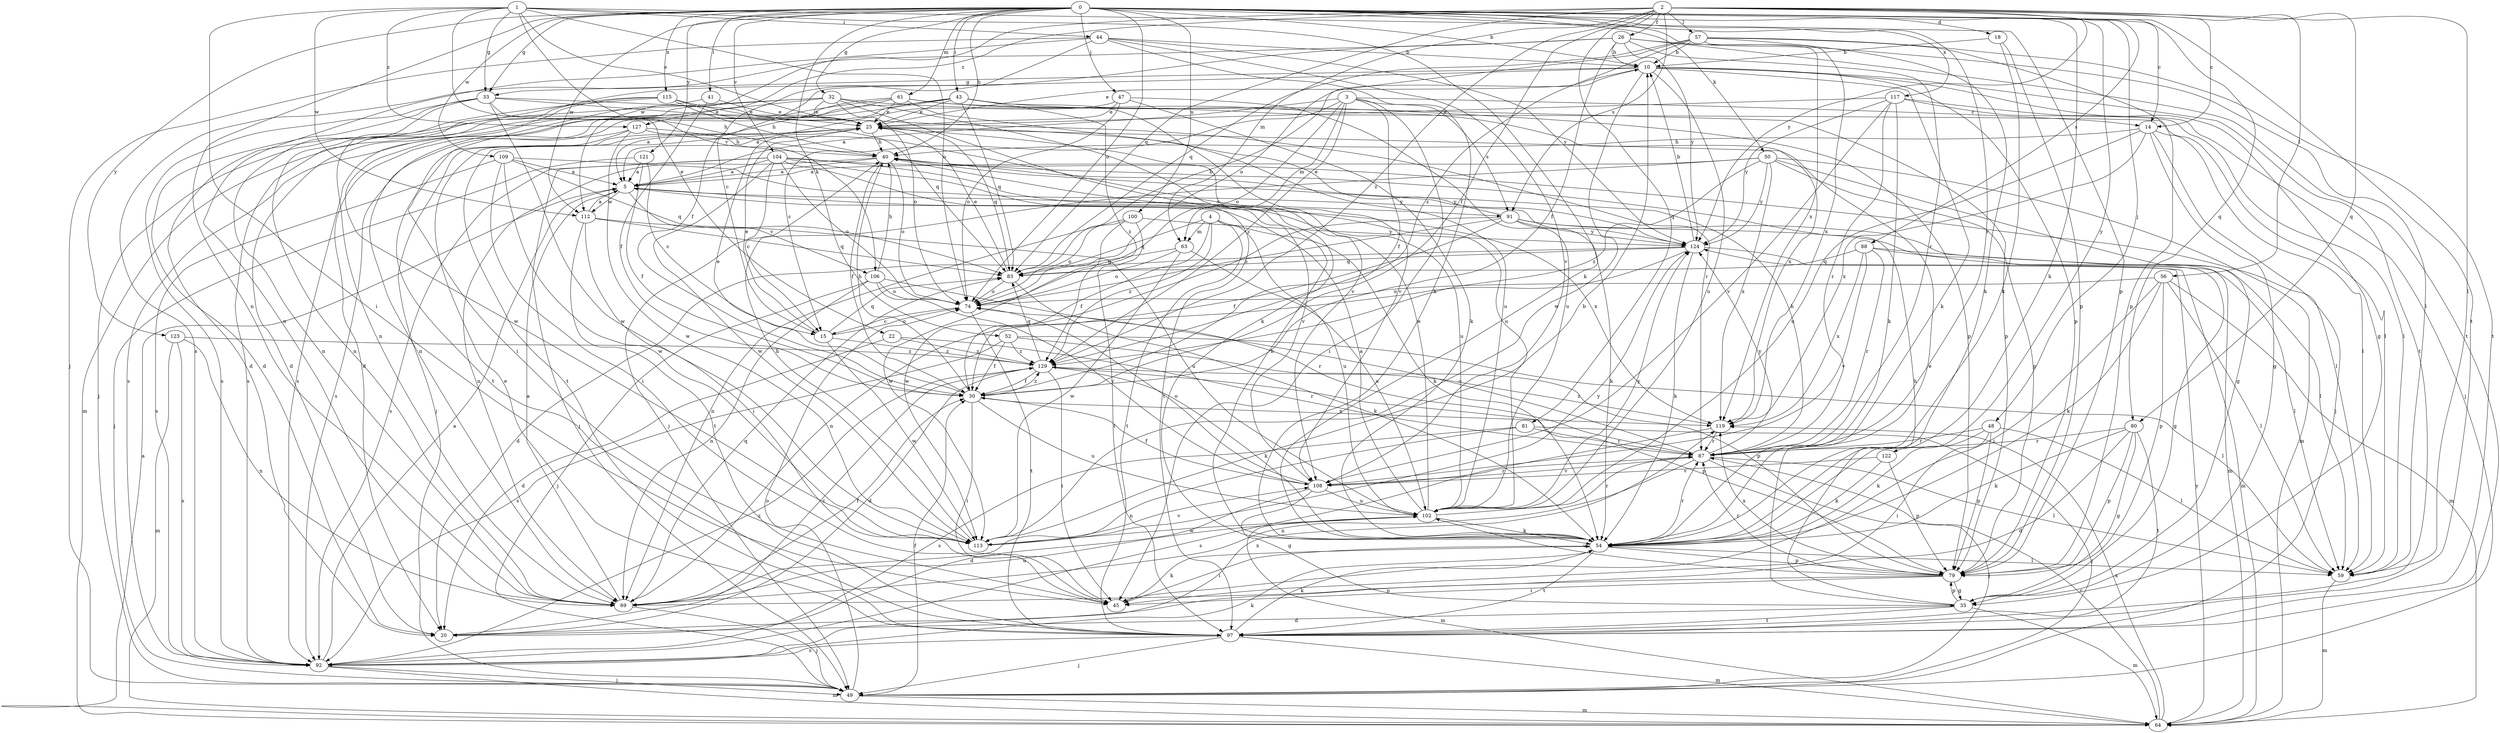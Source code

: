 strict digraph  {
0;
1;
2;
3;
4;
5;
10;
14;
15;
18;
20;
22;
25;
26;
30;
32;
33;
35;
40;
41;
43;
44;
45;
47;
48;
49;
50;
52;
54;
56;
57;
59;
61;
63;
64;
69;
74;
79;
80;
81;
83;
87;
88;
91;
92;
97;
100;
102;
104;
106;
108;
109;
112;
113;
115;
117;
119;
121;
122;
123;
124;
127;
129;
0 -> 10  [label=b];
0 -> 14  [label=c];
0 -> 18  [label=d];
0 -> 32  [label=g];
0 -> 33  [label=g];
0 -> 40  [label=h];
0 -> 41  [label=i];
0 -> 43  [label=i];
0 -> 47  [label=j];
0 -> 48  [label=j];
0 -> 50  [label=k];
0 -> 52  [label=k];
0 -> 54  [label=k];
0 -> 61  [label=m];
0 -> 69  [label=n];
0 -> 74  [label=o];
0 -> 80  [label=q];
0 -> 87  [label=r];
0 -> 97  [label=t];
0 -> 100  [label=u];
0 -> 104  [label=v];
0 -> 109  [label=w];
0 -> 112  [label=w];
0 -> 115  [label=x];
0 -> 117  [label=x];
0 -> 119  [label=x];
0 -> 121  [label=y];
0 -> 122  [label=y];
0 -> 123  [label=y];
1 -> 22  [label=e];
1 -> 25  [label=e];
1 -> 33  [label=g];
1 -> 44  [label=i];
1 -> 45  [label=i];
1 -> 54  [label=k];
1 -> 74  [label=o];
1 -> 79  [label=p];
1 -> 106  [label=v];
1 -> 112  [label=w];
1 -> 127  [label=z];
2 -> 14  [label=c];
2 -> 26  [label=f];
2 -> 30  [label=f];
2 -> 56  [label=l];
2 -> 57  [label=l];
2 -> 59  [label=l];
2 -> 63  [label=m];
2 -> 80  [label=q];
2 -> 81  [label=q];
2 -> 83  [label=q];
2 -> 88  [label=s];
2 -> 91  [label=s];
2 -> 112  [label=w];
2 -> 124  [label=y];
2 -> 127  [label=z];
2 -> 129  [label=z];
3 -> 5  [label=a];
3 -> 14  [label=c];
3 -> 15  [label=c];
3 -> 30  [label=f];
3 -> 45  [label=i];
3 -> 63  [label=m];
3 -> 74  [label=o];
3 -> 91  [label=s];
3 -> 129  [label=z];
4 -> 30  [label=f];
4 -> 54  [label=k];
4 -> 63  [label=m];
4 -> 83  [label=q];
4 -> 97  [label=t];
4 -> 102  [label=u];
4 -> 129  [label=z];
5 -> 91  [label=s];
5 -> 106  [label=v];
5 -> 112  [label=w];
5 -> 119  [label=x];
10 -> 25  [label=e];
10 -> 33  [label=g];
10 -> 35  [label=g];
10 -> 54  [label=k];
10 -> 69  [label=n];
10 -> 79  [label=p];
10 -> 97  [label=t];
10 -> 102  [label=u];
10 -> 113  [label=w];
14 -> 35  [label=g];
14 -> 40  [label=h];
14 -> 49  [label=j];
14 -> 59  [label=l];
14 -> 102  [label=u];
14 -> 119  [label=x];
15 -> 25  [label=e];
15 -> 74  [label=o];
15 -> 83  [label=q];
15 -> 113  [label=w];
15 -> 129  [label=z];
18 -> 10  [label=b];
18 -> 54  [label=k];
18 -> 79  [label=p];
20 -> 129  [label=z];
22 -> 20  [label=d];
22 -> 87  [label=r];
22 -> 129  [label=z];
25 -> 40  [label=h];
25 -> 49  [label=j];
25 -> 83  [label=q];
25 -> 97  [label=t];
26 -> 10  [label=b];
26 -> 15  [label=c];
26 -> 30  [label=f];
26 -> 59  [label=l];
26 -> 87  [label=r];
26 -> 92  [label=s];
26 -> 97  [label=t];
26 -> 124  [label=y];
30 -> 25  [label=e];
30 -> 40  [label=h];
30 -> 45  [label=i];
30 -> 102  [label=u];
30 -> 119  [label=x];
30 -> 129  [label=z];
32 -> 20  [label=d];
32 -> 25  [label=e];
32 -> 49  [label=j];
32 -> 54  [label=k];
32 -> 59  [label=l];
32 -> 74  [label=o];
32 -> 92  [label=s];
32 -> 108  [label=v];
33 -> 20  [label=d];
33 -> 25  [label=e];
33 -> 40  [label=h];
33 -> 69  [label=n];
33 -> 87  [label=r];
33 -> 92  [label=s];
33 -> 113  [label=w];
35 -> 20  [label=d];
35 -> 25  [label=e];
35 -> 40  [label=h];
35 -> 64  [label=m];
35 -> 79  [label=p];
35 -> 97  [label=t];
40 -> 5  [label=a];
40 -> 30  [label=f];
40 -> 69  [label=n];
40 -> 74  [label=o];
40 -> 124  [label=y];
41 -> 25  [label=e];
41 -> 30  [label=f];
41 -> 45  [label=i];
43 -> 20  [label=d];
43 -> 25  [label=e];
43 -> 69  [label=n];
43 -> 79  [label=p];
43 -> 83  [label=q];
43 -> 92  [label=s];
43 -> 108  [label=v];
43 -> 129  [label=z];
44 -> 10  [label=b];
44 -> 30  [label=f];
44 -> 49  [label=j];
44 -> 54  [label=k];
44 -> 69  [label=n];
44 -> 108  [label=v];
44 -> 124  [label=y];
45 -> 54  [label=k];
47 -> 5  [label=a];
47 -> 25  [label=e];
47 -> 54  [label=k];
47 -> 74  [label=o];
47 -> 102  [label=u];
48 -> 45  [label=i];
48 -> 54  [label=k];
48 -> 59  [label=l];
48 -> 79  [label=p];
48 -> 87  [label=r];
49 -> 30  [label=f];
49 -> 64  [label=m];
49 -> 74  [label=o];
50 -> 5  [label=a];
50 -> 35  [label=g];
50 -> 49  [label=j];
50 -> 64  [label=m];
50 -> 79  [label=p];
50 -> 119  [label=x];
50 -> 124  [label=y];
50 -> 129  [label=z];
52 -> 30  [label=f];
52 -> 59  [label=l];
52 -> 79  [label=p];
52 -> 92  [label=s];
52 -> 129  [label=z];
54 -> 40  [label=h];
54 -> 45  [label=i];
54 -> 59  [label=l];
54 -> 79  [label=p];
54 -> 87  [label=r];
54 -> 97  [label=t];
56 -> 45  [label=i];
56 -> 54  [label=k];
56 -> 59  [label=l];
56 -> 64  [label=m];
56 -> 74  [label=o];
56 -> 79  [label=p];
57 -> 10  [label=b];
57 -> 54  [label=k];
57 -> 74  [label=o];
57 -> 79  [label=p];
57 -> 83  [label=q];
57 -> 97  [label=t];
57 -> 119  [label=x];
57 -> 129  [label=z];
59 -> 64  [label=m];
61 -> 5  [label=a];
61 -> 25  [label=e];
61 -> 64  [label=m];
61 -> 79  [label=p];
61 -> 92  [label=s];
61 -> 102  [label=u];
61 -> 119  [label=x];
63 -> 74  [label=o];
63 -> 83  [label=q];
63 -> 102  [label=u];
63 -> 113  [label=w];
64 -> 5  [label=a];
64 -> 87  [label=r];
64 -> 119  [label=x];
64 -> 124  [label=y];
69 -> 5  [label=a];
69 -> 30  [label=f];
69 -> 49  [label=j];
69 -> 83  [label=q];
69 -> 102  [label=u];
74 -> 15  [label=c];
74 -> 97  [label=t];
79 -> 35  [label=g];
79 -> 45  [label=i];
79 -> 69  [label=n];
79 -> 87  [label=r];
79 -> 102  [label=u];
79 -> 119  [label=x];
80 -> 20  [label=d];
80 -> 35  [label=g];
80 -> 54  [label=k];
80 -> 79  [label=p];
80 -> 87  [label=r];
80 -> 97  [label=t];
81 -> 49  [label=j];
81 -> 69  [label=n];
81 -> 87  [label=r];
81 -> 92  [label=s];
83 -> 10  [label=b];
83 -> 25  [label=e];
83 -> 54  [label=k];
83 -> 74  [label=o];
87 -> 40  [label=h];
87 -> 49  [label=j];
87 -> 59  [label=l];
87 -> 69  [label=n];
87 -> 74  [label=o];
87 -> 108  [label=v];
87 -> 124  [label=y];
88 -> 35  [label=g];
88 -> 59  [label=l];
88 -> 83  [label=q];
88 -> 87  [label=r];
88 -> 108  [label=v];
88 -> 119  [label=x];
91 -> 25  [label=e];
91 -> 30  [label=f];
91 -> 54  [label=k];
91 -> 59  [label=l];
91 -> 64  [label=m];
91 -> 74  [label=o];
91 -> 113  [label=w];
91 -> 124  [label=y];
92 -> 5  [label=a];
92 -> 49  [label=j];
92 -> 54  [label=k];
92 -> 64  [label=m];
92 -> 119  [label=x];
92 -> 129  [label=z];
97 -> 25  [label=e];
97 -> 49  [label=j];
97 -> 54  [label=k];
97 -> 64  [label=m];
97 -> 92  [label=s];
100 -> 69  [label=n];
100 -> 74  [label=o];
100 -> 97  [label=t];
100 -> 113  [label=w];
100 -> 124  [label=y];
102 -> 5  [label=a];
102 -> 25  [label=e];
102 -> 54  [label=k];
102 -> 64  [label=m];
102 -> 87  [label=r];
102 -> 113  [label=w];
102 -> 124  [label=y];
104 -> 5  [label=a];
104 -> 15  [label=c];
104 -> 49  [label=j];
104 -> 59  [label=l];
104 -> 74  [label=o];
104 -> 92  [label=s];
104 -> 97  [label=t];
104 -> 102  [label=u];
104 -> 108  [label=v];
104 -> 113  [label=w];
106 -> 40  [label=h];
106 -> 49  [label=j];
106 -> 69  [label=n];
106 -> 74  [label=o];
106 -> 87  [label=r];
106 -> 108  [label=v];
108 -> 20  [label=d];
108 -> 30  [label=f];
108 -> 35  [label=g];
108 -> 74  [label=o];
108 -> 87  [label=r];
108 -> 102  [label=u];
109 -> 5  [label=a];
109 -> 45  [label=i];
109 -> 83  [label=q];
109 -> 92  [label=s];
109 -> 113  [label=w];
109 -> 124  [label=y];
112 -> 5  [label=a];
112 -> 45  [label=i];
112 -> 83  [label=q];
112 -> 97  [label=t];
112 -> 102  [label=u];
113 -> 10  [label=b];
113 -> 40  [label=h];
113 -> 108  [label=v];
113 -> 124  [label=y];
115 -> 20  [label=d];
115 -> 25  [label=e];
115 -> 40  [label=h];
115 -> 69  [label=n];
115 -> 83  [label=q];
115 -> 113  [label=w];
117 -> 25  [label=e];
117 -> 49  [label=j];
117 -> 54  [label=k];
117 -> 59  [label=l];
117 -> 87  [label=r];
117 -> 108  [label=v];
117 -> 124  [label=y];
119 -> 87  [label=r];
119 -> 92  [label=s];
119 -> 129  [label=z];
121 -> 5  [label=a];
121 -> 15  [label=c];
121 -> 30  [label=f];
121 -> 49  [label=j];
122 -> 54  [label=k];
122 -> 79  [label=p];
122 -> 108  [label=v];
123 -> 64  [label=m];
123 -> 69  [label=n];
123 -> 92  [label=s];
123 -> 129  [label=z];
124 -> 10  [label=b];
124 -> 20  [label=d];
124 -> 54  [label=k];
124 -> 64  [label=m];
124 -> 69  [label=n];
124 -> 83  [label=q];
127 -> 40  [label=h];
127 -> 92  [label=s];
127 -> 97  [label=t];
127 -> 102  [label=u];
127 -> 113  [label=w];
129 -> 20  [label=d];
129 -> 30  [label=f];
129 -> 45  [label=i];
129 -> 54  [label=k];
129 -> 79  [label=p];
129 -> 83  [label=q];
}
